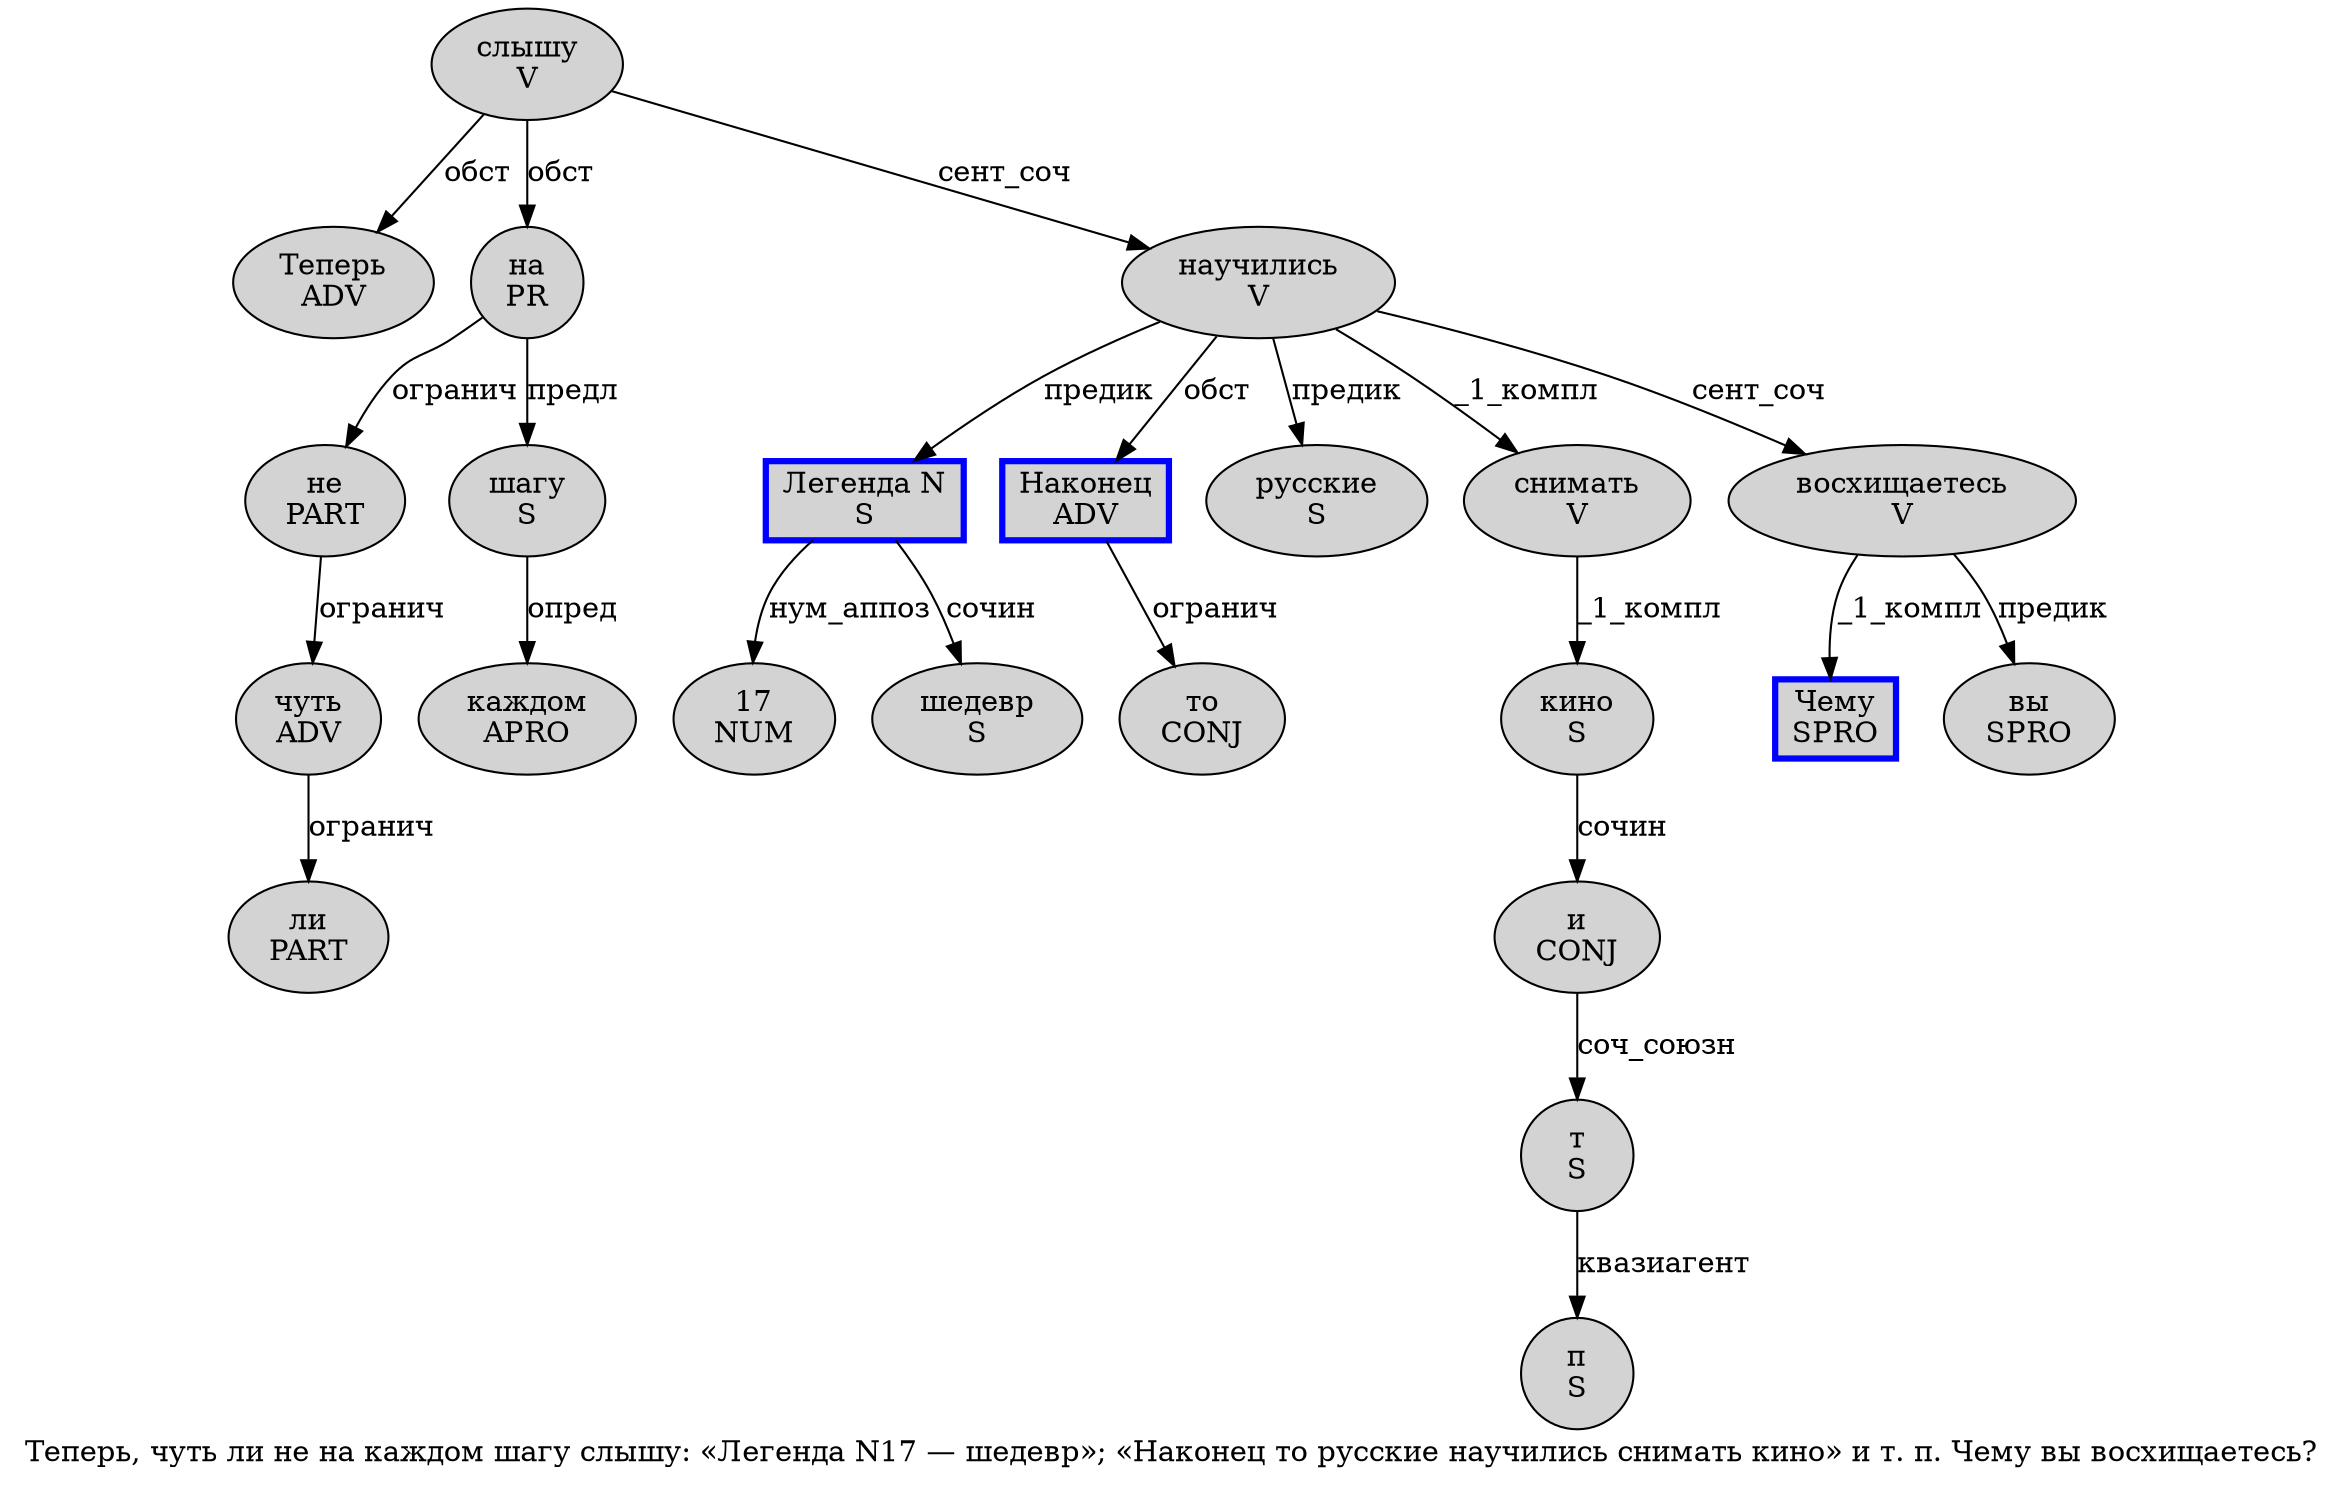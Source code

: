 digraph SENTENCE_3689 {
	graph [label="Теперь, чуть ли не на каждом шагу слышу: «Легенда N17 — шедевр»; «Наконец то русские научились снимать кино» и т. п. Чему вы восхищаетесь?"]
	node [style=filled]
		0 [label="Теперь
ADV" color="" fillcolor=lightgray penwidth=1 shape=ellipse]
		2 [label="чуть
ADV" color="" fillcolor=lightgray penwidth=1 shape=ellipse]
		3 [label="ли
PART" color="" fillcolor=lightgray penwidth=1 shape=ellipse]
		4 [label="не
PART" color="" fillcolor=lightgray penwidth=1 shape=ellipse]
		5 [label="на
PR" color="" fillcolor=lightgray penwidth=1 shape=ellipse]
		6 [label="каждом
APRO" color="" fillcolor=lightgray penwidth=1 shape=ellipse]
		7 [label="шагу
S" color="" fillcolor=lightgray penwidth=1 shape=ellipse]
		8 [label="слышу
V" color="" fillcolor=lightgray penwidth=1 shape=ellipse]
		11 [label="Легенда N
S" color=blue fillcolor=lightgray penwidth=3 shape=box]
		12 [label="17
NUM" color="" fillcolor=lightgray penwidth=1 shape=ellipse]
		14 [label="шедевр
S" color="" fillcolor=lightgray penwidth=1 shape=ellipse]
		18 [label="Наконец
ADV" color=blue fillcolor=lightgray penwidth=3 shape=box]
		19 [label="то
CONJ" color="" fillcolor=lightgray penwidth=1 shape=ellipse]
		20 [label="русские
S" color="" fillcolor=lightgray penwidth=1 shape=ellipse]
		21 [label="научились
V" color="" fillcolor=lightgray penwidth=1 shape=ellipse]
		22 [label="снимать
V" color="" fillcolor=lightgray penwidth=1 shape=ellipse]
		23 [label="кино
S" color="" fillcolor=lightgray penwidth=1 shape=ellipse]
		25 [label="и
CONJ" color="" fillcolor=lightgray penwidth=1 shape=ellipse]
		26 [label="т
S" color="" fillcolor=lightgray penwidth=1 shape=ellipse]
		28 [label="п
S" color="" fillcolor=lightgray penwidth=1 shape=ellipse]
		30 [label="Чему
SPRO" color=blue fillcolor=lightgray penwidth=3 shape=box]
		31 [label="вы
SPRO" color="" fillcolor=lightgray penwidth=1 shape=ellipse]
		32 [label="восхищаетесь
V" color="" fillcolor=lightgray penwidth=1 shape=ellipse]
			25 -> 26 [label="соч_союзн"]
			18 -> 19 [label="огранич"]
			22 -> 23 [label="_1_компл"]
			23 -> 25 [label="сочин"]
			4 -> 2 [label="огранич"]
			8 -> 0 [label="обст"]
			8 -> 5 [label="обст"]
			8 -> 21 [label="сент_соч"]
			32 -> 30 [label="_1_компл"]
			32 -> 31 [label="предик"]
			7 -> 6 [label="опред"]
			2 -> 3 [label="огранич"]
			26 -> 28 [label="квазиагент"]
			5 -> 4 [label="огранич"]
			5 -> 7 [label="предл"]
			11 -> 14 [label="сочин"]
			11 -> 12 [label="нум_аппоз"]
			21 -> 11 [label="предик"]
			21 -> 18 [label="обст"]
			21 -> 20 [label="предик"]
			21 -> 22 [label="_1_компл"]
			21 -> 32 [label="сент_соч"]
}